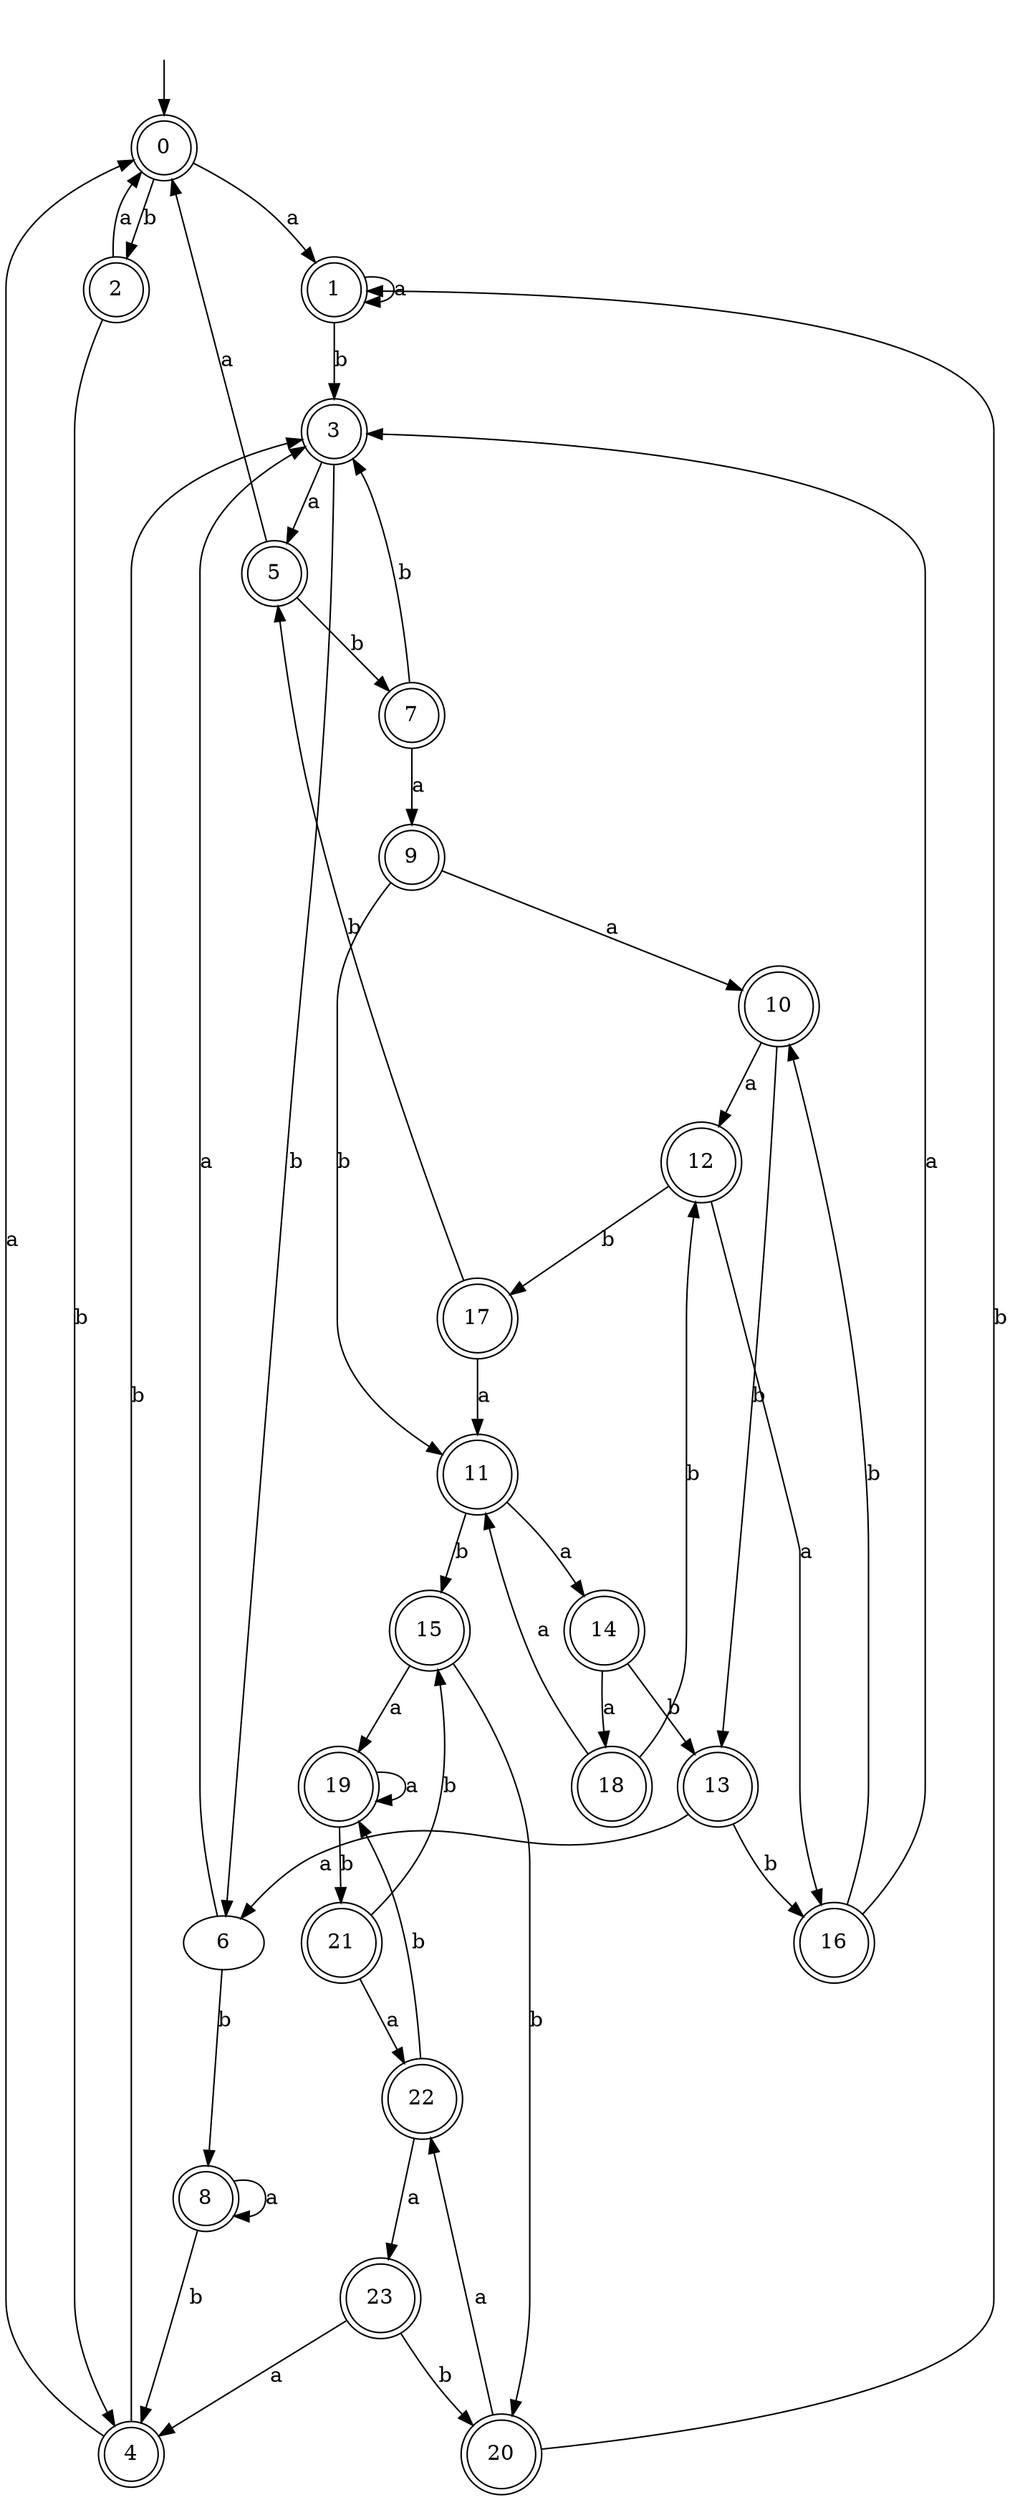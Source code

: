 digraph RandomDFA {
  __start0 [label="", shape=none];
  __start0 -> 0 [label=""];
  0 [shape=circle] [shape=doublecircle]
  0 -> 1 [label="a"]
  0 -> 2 [label="b"]
  1 [shape=doublecircle]
  1 -> 1 [label="a"]
  1 -> 3 [label="b"]
  2 [shape=doublecircle]
  2 -> 0 [label="a"]
  2 -> 4 [label="b"]
  3 [shape=doublecircle]
  3 -> 5 [label="a"]
  3 -> 6 [label="b"]
  4 [shape=doublecircle]
  4 -> 0 [label="a"]
  4 -> 3 [label="b"]
  5 [shape=doublecircle]
  5 -> 0 [label="a"]
  5 -> 7 [label="b"]
  6
  6 -> 3 [label="a"]
  6 -> 8 [label="b"]
  7 [shape=doublecircle]
  7 -> 9 [label="a"]
  7 -> 3 [label="b"]
  8 [shape=doublecircle]
  8 -> 8 [label="a"]
  8 -> 4 [label="b"]
  9 [shape=doublecircle]
  9 -> 10 [label="a"]
  9 -> 11 [label="b"]
  10 [shape=doublecircle]
  10 -> 12 [label="a"]
  10 -> 13 [label="b"]
  11 [shape=doublecircle]
  11 -> 14 [label="a"]
  11 -> 15 [label="b"]
  12 [shape=doublecircle]
  12 -> 16 [label="a"]
  12 -> 17 [label="b"]
  13 [shape=doublecircle]
  13 -> 6 [label="a"]
  13 -> 16 [label="b"]
  14 [shape=doublecircle]
  14 -> 18 [label="a"]
  14 -> 13 [label="b"]
  15 [shape=doublecircle]
  15 -> 19 [label="a"]
  15 -> 20 [label="b"]
  16 [shape=doublecircle]
  16 -> 3 [label="a"]
  16 -> 10 [label="b"]
  17 [shape=doublecircle]
  17 -> 11 [label="a"]
  17 -> 5 [label="b"]
  18 [shape=doublecircle]
  18 -> 11 [label="a"]
  18 -> 12 [label="b"]
  19 [shape=doublecircle]
  19 -> 19 [label="a"]
  19 -> 21 [label="b"]
  20 [shape=doublecircle]
  20 -> 22 [label="a"]
  20 -> 1 [label="b"]
  21 [shape=doublecircle]
  21 -> 22 [label="a"]
  21 -> 15 [label="b"]
  22 [shape=doublecircle]
  22 -> 23 [label="a"]
  22 -> 19 [label="b"]
  23 [shape=doublecircle]
  23 -> 4 [label="a"]
  23 -> 20 [label="b"]
}
